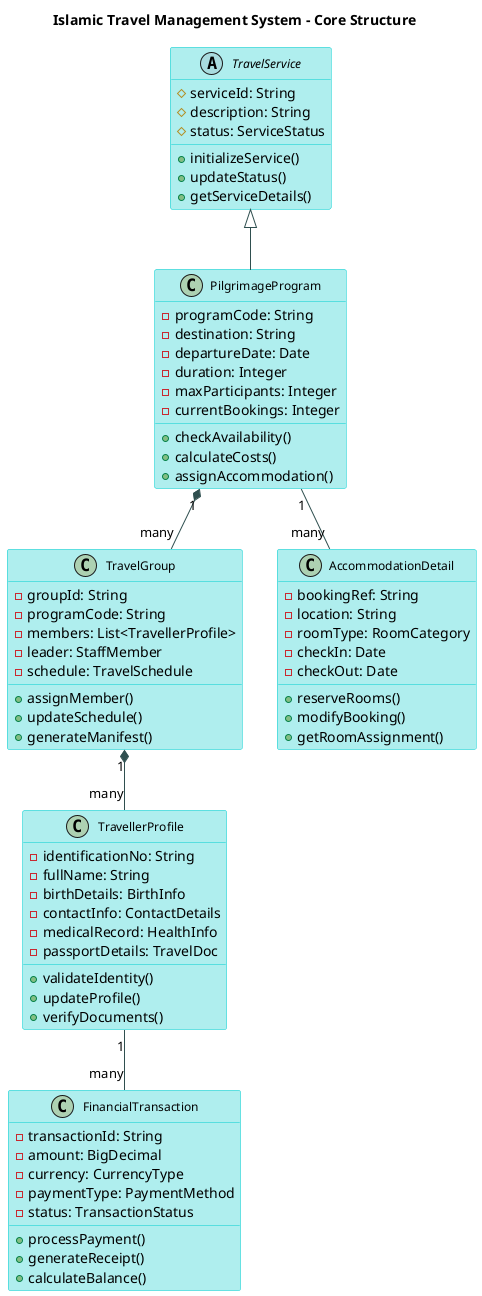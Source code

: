 @startuml Travel_Management_Structure
skinparam class {
    BackgroundColor PaleTurquoise
    BorderColor DarkTurquoise
    ArrowColor DarkSlateGray
    FontSize 12
}

title Islamic Travel Management System - Core Structure

abstract class TravelService {
  #serviceId: String
  #description: String
  #status: ServiceStatus
  +initializeService()
  +updateStatus()
  +getServiceDetails()
}

class PilgrimageProgram {
  -programCode: String
  -destination: String
  -departureDate: Date
  -duration: Integer
  -maxParticipants: Integer
  -currentBookings: Integer
  +checkAvailability()
  +calculateCosts()
  +assignAccommodation()
}

class TravellerProfile {
  -identificationNo: String
  -fullName: String
  -birthDetails: BirthInfo
  -contactInfo: ContactDetails
  -medicalRecord: HealthInfo
  -passportDetails: TravelDoc
  +validateIdentity()
  +updateProfile()
  +verifyDocuments()
}

class FinancialTransaction {
  -transactionId: String
  -amount: BigDecimal
  -currency: CurrencyType
  -paymentType: PaymentMethod
  -status: TransactionStatus
  +processPayment()
  +generateReceipt()
  +calculateBalance()
}

class TravelGroup {
  -groupId: String
  -programCode: String
  -members: List<TravellerProfile>
  -leader: StaffMember
  -schedule: TravelSchedule
  +assignMember()
  +updateSchedule()
  +generateManifest()
}

class AccommodationDetail {
  -bookingRef: String
  -location: String
  -roomType: RoomCategory
  -checkIn: Date
  -checkOut: Date
  +reserveRooms()
  +modifyBooking()
  +getRoomAssignment()
}

TravelService <|-- PilgrimageProgram
PilgrimageProgram "1" *-- "many" TravelGroup
TravelGroup "1" *-- "many" TravellerProfile
TravellerProfile "1" -- "many" FinancialTransaction
PilgrimageProgram "1" -- "many" AccommodationDetail

@enduml
